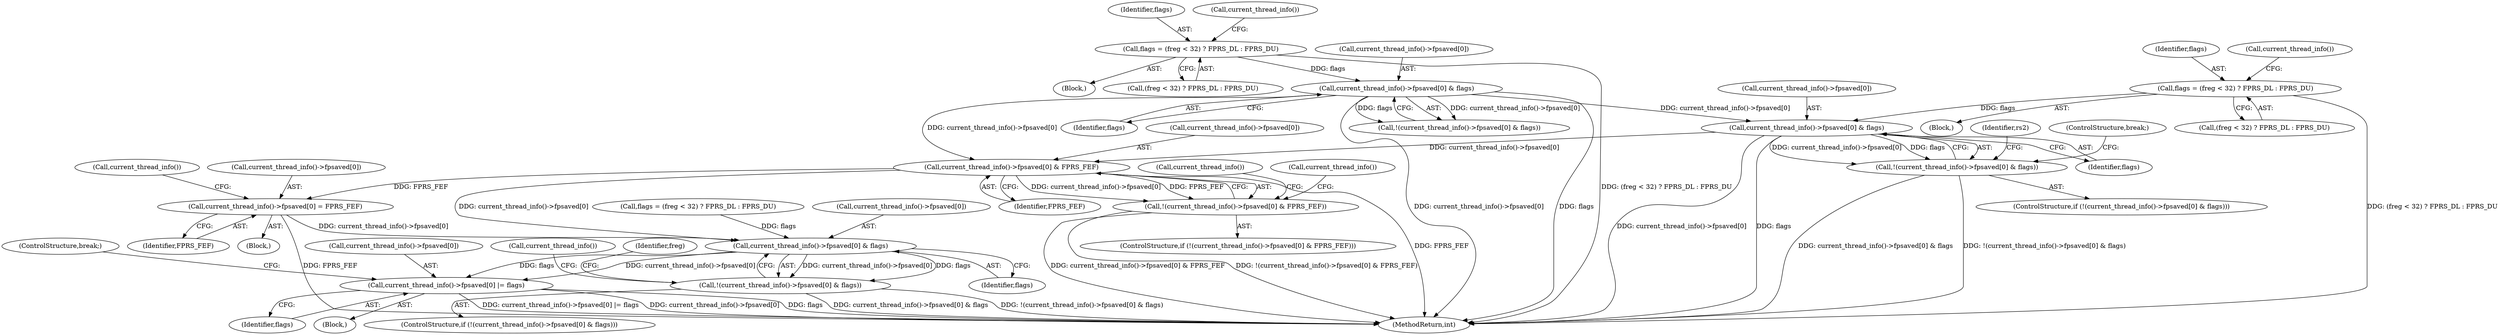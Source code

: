 digraph "0_linux_a8b0ca17b80e92faab46ee7179ba9e99ccb61233_42@API" {
"1001208" [label="(Call,current_thread_info()->fpsaved[0] & flags)"];
"1001113" [label="(Call,current_thread_info()->fpsaved[0] & flags)"];
"1001103" [label="(Call,flags = (freg < 32) ? FPRS_DL : FPRS_DU)"];
"1001198" [label="(Call,flags = (freg < 32) ? FPRS_DL : FPRS_DU)"];
"1001207" [label="(Call,!(current_thread_info()->fpsaved[0] & flags))"];
"1001307" [label="(Call,current_thread_info()->fpsaved[0] & FPRS_FEF)"];
"1001306" [label="(Call,!(current_thread_info()->fpsaved[0] & FPRS_FEF))"];
"1001315" [label="(Call,current_thread_info()->fpsaved[0] = FPRS_FEF)"];
"1001331" [label="(Call,current_thread_info()->fpsaved[0] & flags)"];
"1001330" [label="(Call,!(current_thread_info()->fpsaved[0] & flags))"];
"1001364" [label="(Call,current_thread_info()->fpsaved[0] |= flags)"];
"1001199" [label="(Identifier,flags)"];
"1001207" [label="(Call,!(current_thread_info()->fpsaved[0] & flags))"];
"1001316" [label="(Call,current_thread_info()->fpsaved[0])"];
"1001206" [label="(ControlStructure,if (!(current_thread_info()->fpsaved[0] & flags)))"];
"1001364" [label="(Call,current_thread_info()->fpsaved[0] |= flags)"];
"1001200" [label="(Call,(freg < 32) ? FPRS_DL : FPRS_DU)"];
"1001341" [label="(Identifier,freg)"];
"1001894" [label="(MethodReturn,int)"];
"1001214" [label="(Identifier,flags)"];
"1001318" [label="(Call,current_thread_info())"];
"1001330" [label="(Call,!(current_thread_info()->fpsaved[0] & flags))"];
"1001315" [label="(Call,current_thread_info()->fpsaved[0] = FPRS_FEF)"];
"1001325" [label="(Call,current_thread_info())"];
"1001321" [label="(Identifier,FPRS_FEF)"];
"1001337" [label="(Identifier,flags)"];
"1001063" [label="(Block,)"];
"1001209" [label="(Call,current_thread_info()->fpsaved[0])"];
"1001314" [label="(Block,)"];
"1001308" [label="(Call,current_thread_info()->fpsaved[0])"];
"1001158" [label="(Block,)"];
"1001119" [label="(Identifier,flags)"];
"1001104" [label="(Identifier,flags)"];
"1001198" [label="(Call,flags = (freg < 32) ? FPRS_DL : FPRS_DU)"];
"1001329" [label="(ControlStructure,if (!(current_thread_info()->fpsaved[0] & flags)))"];
"1001334" [label="(Call,current_thread_info())"];
"1001211" [label="(Call,current_thread_info())"];
"1001208" [label="(Call,current_thread_info()->fpsaved[0] & flags)"];
"1001257" [label="(Block,)"];
"1001307" [label="(Call,current_thread_info()->fpsaved[0] & FPRS_FEF)"];
"1001297" [label="(Call,flags = (freg < 32) ? FPRS_DL : FPRS_DU)"];
"1001103" [label="(Call,flags = (freg < 32) ? FPRS_DL : FPRS_DU)"];
"1001216" [label="(Identifier,rs2)"];
"1001332" [label="(Call,current_thread_info()->fpsaved[0])"];
"1001114" [label="(Call,current_thread_info()->fpsaved[0])"];
"1001367" [label="(Call,current_thread_info())"];
"1001313" [label="(Identifier,FPRS_FEF)"];
"1001105" [label="(Call,(freg < 32) ? FPRS_DL : FPRS_DU)"];
"1001116" [label="(Call,current_thread_info())"];
"1001306" [label="(Call,!(current_thread_info()->fpsaved[0] & FPRS_FEF))"];
"1001112" [label="(Call,!(current_thread_info()->fpsaved[0] & flags))"];
"1001371" [label="(ControlStructure,break;)"];
"1001305" [label="(ControlStructure,if (!(current_thread_info()->fpsaved[0] & FPRS_FEF)))"];
"1001113" [label="(Call,current_thread_info()->fpsaved[0] & flags)"];
"1001365" [label="(Call,current_thread_info()->fpsaved[0])"];
"1001370" [label="(Identifier,flags)"];
"1001331" [label="(Call,current_thread_info()->fpsaved[0] & flags)"];
"1001221" [label="(ControlStructure,break;)"];
"1001208" -> "1001207"  [label="AST: "];
"1001208" -> "1001214"  [label="CFG: "];
"1001209" -> "1001208"  [label="AST: "];
"1001214" -> "1001208"  [label="AST: "];
"1001207" -> "1001208"  [label="CFG: "];
"1001208" -> "1001894"  [label="DDG: current_thread_info()->fpsaved[0]"];
"1001208" -> "1001894"  [label="DDG: flags"];
"1001208" -> "1001207"  [label="DDG: current_thread_info()->fpsaved[0]"];
"1001208" -> "1001207"  [label="DDG: flags"];
"1001113" -> "1001208"  [label="DDG: current_thread_info()->fpsaved[0]"];
"1001198" -> "1001208"  [label="DDG: flags"];
"1001208" -> "1001307"  [label="DDG: current_thread_info()->fpsaved[0]"];
"1001113" -> "1001112"  [label="AST: "];
"1001113" -> "1001119"  [label="CFG: "];
"1001114" -> "1001113"  [label="AST: "];
"1001119" -> "1001113"  [label="AST: "];
"1001112" -> "1001113"  [label="CFG: "];
"1001113" -> "1001894"  [label="DDG: current_thread_info()->fpsaved[0]"];
"1001113" -> "1001894"  [label="DDG: flags"];
"1001113" -> "1001112"  [label="DDG: current_thread_info()->fpsaved[0]"];
"1001113" -> "1001112"  [label="DDG: flags"];
"1001103" -> "1001113"  [label="DDG: flags"];
"1001113" -> "1001307"  [label="DDG: current_thread_info()->fpsaved[0]"];
"1001103" -> "1001063"  [label="AST: "];
"1001103" -> "1001105"  [label="CFG: "];
"1001104" -> "1001103"  [label="AST: "];
"1001105" -> "1001103"  [label="AST: "];
"1001116" -> "1001103"  [label="CFG: "];
"1001103" -> "1001894"  [label="DDG: (freg < 32) ? FPRS_DL : FPRS_DU"];
"1001198" -> "1001158"  [label="AST: "];
"1001198" -> "1001200"  [label="CFG: "];
"1001199" -> "1001198"  [label="AST: "];
"1001200" -> "1001198"  [label="AST: "];
"1001211" -> "1001198"  [label="CFG: "];
"1001198" -> "1001894"  [label="DDG: (freg < 32) ? FPRS_DL : FPRS_DU"];
"1001207" -> "1001206"  [label="AST: "];
"1001216" -> "1001207"  [label="CFG: "];
"1001221" -> "1001207"  [label="CFG: "];
"1001207" -> "1001894"  [label="DDG: current_thread_info()->fpsaved[0] & flags"];
"1001207" -> "1001894"  [label="DDG: !(current_thread_info()->fpsaved[0] & flags)"];
"1001307" -> "1001306"  [label="AST: "];
"1001307" -> "1001313"  [label="CFG: "];
"1001308" -> "1001307"  [label="AST: "];
"1001313" -> "1001307"  [label="AST: "];
"1001306" -> "1001307"  [label="CFG: "];
"1001307" -> "1001894"  [label="DDG: FPRS_FEF"];
"1001307" -> "1001306"  [label="DDG: current_thread_info()->fpsaved[0]"];
"1001307" -> "1001306"  [label="DDG: FPRS_FEF"];
"1001307" -> "1001315"  [label="DDG: FPRS_FEF"];
"1001307" -> "1001331"  [label="DDG: current_thread_info()->fpsaved[0]"];
"1001306" -> "1001305"  [label="AST: "];
"1001318" -> "1001306"  [label="CFG: "];
"1001334" -> "1001306"  [label="CFG: "];
"1001306" -> "1001894"  [label="DDG: current_thread_info()->fpsaved[0] & FPRS_FEF"];
"1001306" -> "1001894"  [label="DDG: !(current_thread_info()->fpsaved[0] & FPRS_FEF)"];
"1001315" -> "1001314"  [label="AST: "];
"1001315" -> "1001321"  [label="CFG: "];
"1001316" -> "1001315"  [label="AST: "];
"1001321" -> "1001315"  [label="AST: "];
"1001325" -> "1001315"  [label="CFG: "];
"1001315" -> "1001894"  [label="DDG: FPRS_FEF"];
"1001315" -> "1001331"  [label="DDG: current_thread_info()->fpsaved[0]"];
"1001331" -> "1001330"  [label="AST: "];
"1001331" -> "1001337"  [label="CFG: "];
"1001332" -> "1001331"  [label="AST: "];
"1001337" -> "1001331"  [label="AST: "];
"1001330" -> "1001331"  [label="CFG: "];
"1001331" -> "1001330"  [label="DDG: current_thread_info()->fpsaved[0]"];
"1001331" -> "1001330"  [label="DDG: flags"];
"1001297" -> "1001331"  [label="DDG: flags"];
"1001331" -> "1001364"  [label="DDG: current_thread_info()->fpsaved[0]"];
"1001331" -> "1001364"  [label="DDG: flags"];
"1001330" -> "1001329"  [label="AST: "];
"1001341" -> "1001330"  [label="CFG: "];
"1001367" -> "1001330"  [label="CFG: "];
"1001330" -> "1001894"  [label="DDG: !(current_thread_info()->fpsaved[0] & flags)"];
"1001330" -> "1001894"  [label="DDG: current_thread_info()->fpsaved[0] & flags"];
"1001364" -> "1001257"  [label="AST: "];
"1001364" -> "1001370"  [label="CFG: "];
"1001365" -> "1001364"  [label="AST: "];
"1001370" -> "1001364"  [label="AST: "];
"1001371" -> "1001364"  [label="CFG: "];
"1001364" -> "1001894"  [label="DDG: current_thread_info()->fpsaved[0] |= flags"];
"1001364" -> "1001894"  [label="DDG: current_thread_info()->fpsaved[0]"];
"1001364" -> "1001894"  [label="DDG: flags"];
}
